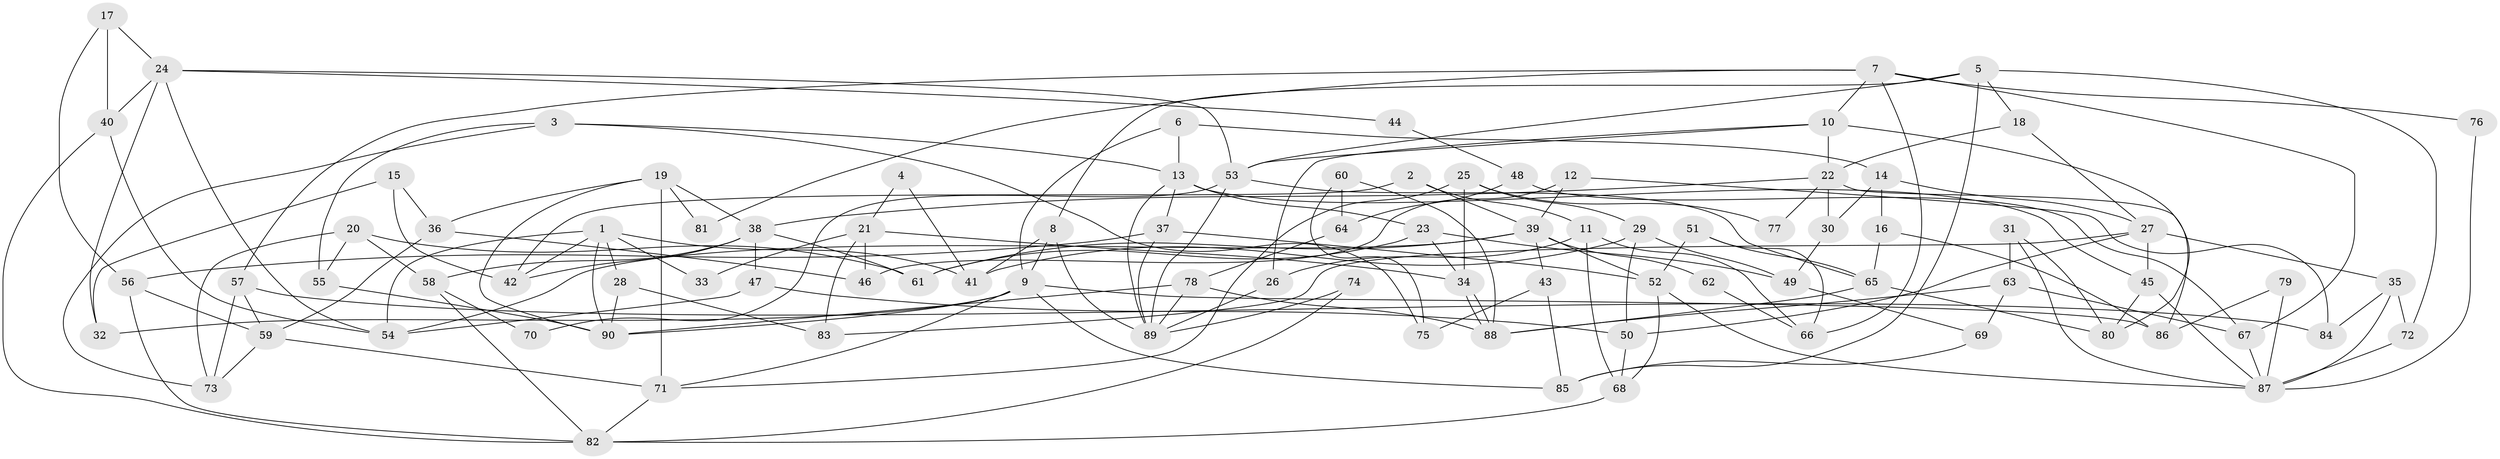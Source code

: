 // Generated by graph-tools (version 1.1) at 2025/11/02/27/25 16:11:16]
// undirected, 90 vertices, 180 edges
graph export_dot {
graph [start="1"]
  node [color=gray90,style=filled];
  1;
  2;
  3;
  4;
  5;
  6;
  7;
  8;
  9;
  10;
  11;
  12;
  13;
  14;
  15;
  16;
  17;
  18;
  19;
  20;
  21;
  22;
  23;
  24;
  25;
  26;
  27;
  28;
  29;
  30;
  31;
  32;
  33;
  34;
  35;
  36;
  37;
  38;
  39;
  40;
  41;
  42;
  43;
  44;
  45;
  46;
  47;
  48;
  49;
  50;
  51;
  52;
  53;
  54;
  55;
  56;
  57;
  58;
  59;
  60;
  61;
  62;
  63;
  64;
  65;
  66;
  67;
  68;
  69;
  70;
  71;
  72;
  73;
  74;
  75;
  76;
  77;
  78;
  79;
  80;
  81;
  82;
  83;
  84;
  85;
  86;
  87;
  88;
  89;
  90;
  1 -- 90;
  1 -- 54;
  1 -- 28;
  1 -- 33;
  1 -- 41;
  1 -- 42;
  2 -- 42;
  2 -- 11;
  2 -- 39;
  3 -- 13;
  3 -- 73;
  3 -- 55;
  3 -- 75;
  4 -- 41;
  4 -- 21;
  5 -- 53;
  5 -- 72;
  5 -- 8;
  5 -- 18;
  5 -- 85;
  6 -- 9;
  6 -- 13;
  6 -- 14;
  7 -- 67;
  7 -- 57;
  7 -- 10;
  7 -- 66;
  7 -- 76;
  7 -- 81;
  8 -- 9;
  8 -- 41;
  8 -- 89;
  9 -- 71;
  9 -- 85;
  9 -- 32;
  9 -- 86;
  9 -- 90;
  10 -- 53;
  10 -- 22;
  10 -- 26;
  10 -- 80;
  11 -- 68;
  11 -- 26;
  11 -- 66;
  12 -- 39;
  12 -- 46;
  12 -- 84;
  13 -- 37;
  13 -- 45;
  13 -- 23;
  13 -- 89;
  14 -- 27;
  14 -- 16;
  14 -- 30;
  15 -- 42;
  15 -- 32;
  15 -- 36;
  16 -- 86;
  16 -- 65;
  17 -- 24;
  17 -- 56;
  17 -- 40;
  18 -- 22;
  18 -- 27;
  19 -- 36;
  19 -- 90;
  19 -- 38;
  19 -- 71;
  19 -- 81;
  20 -- 58;
  20 -- 55;
  20 -- 61;
  20 -- 73;
  21 -- 34;
  21 -- 83;
  21 -- 33;
  21 -- 46;
  22 -- 38;
  22 -- 30;
  22 -- 77;
  22 -- 86;
  23 -- 49;
  23 -- 34;
  23 -- 61;
  24 -- 54;
  24 -- 40;
  24 -- 32;
  24 -- 44;
  24 -- 53;
  25 -- 34;
  25 -- 29;
  25 -- 71;
  25 -- 77;
  26 -- 89;
  27 -- 35;
  27 -- 45;
  27 -- 50;
  27 -- 83;
  28 -- 90;
  28 -- 83;
  29 -- 41;
  29 -- 50;
  29 -- 49;
  30 -- 49;
  31 -- 87;
  31 -- 80;
  31 -- 63;
  34 -- 88;
  34 -- 88;
  35 -- 84;
  35 -- 87;
  35 -- 72;
  36 -- 59;
  36 -- 46;
  37 -- 52;
  37 -- 89;
  37 -- 56;
  38 -- 61;
  38 -- 42;
  38 -- 47;
  38 -- 58;
  39 -- 61;
  39 -- 43;
  39 -- 52;
  39 -- 54;
  39 -- 62;
  40 -- 54;
  40 -- 82;
  43 -- 85;
  43 -- 75;
  44 -- 48;
  45 -- 80;
  45 -- 87;
  47 -- 50;
  47 -- 54;
  48 -- 67;
  48 -- 64;
  49 -- 69;
  50 -- 68;
  51 -- 65;
  51 -- 66;
  51 -- 52;
  52 -- 68;
  52 -- 87;
  53 -- 89;
  53 -- 65;
  53 -- 70;
  55 -- 90;
  56 -- 82;
  56 -- 59;
  57 -- 73;
  57 -- 59;
  57 -- 84;
  58 -- 82;
  58 -- 70;
  59 -- 71;
  59 -- 73;
  60 -- 75;
  60 -- 88;
  60 -- 64;
  62 -- 66;
  63 -- 88;
  63 -- 67;
  63 -- 69;
  64 -- 78;
  65 -- 80;
  65 -- 88;
  67 -- 87;
  68 -- 82;
  69 -- 85;
  71 -- 82;
  72 -- 87;
  74 -- 82;
  74 -- 89;
  76 -- 87;
  78 -- 88;
  78 -- 89;
  78 -- 90;
  79 -- 86;
  79 -- 87;
}
